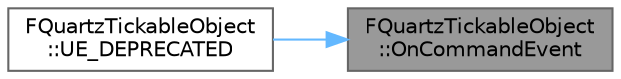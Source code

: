 digraph "FQuartzTickableObject::OnCommandEvent"
{
 // INTERACTIVE_SVG=YES
 // LATEX_PDF_SIZE
  bgcolor="transparent";
  edge [fontname=Helvetica,fontsize=10,labelfontname=Helvetica,labelfontsize=10];
  node [fontname=Helvetica,fontsize=10,shape=box,height=0.2,width=0.4];
  rankdir="RL";
  Node1 [id="Node000001",label="FQuartzTickableObject\l::OnCommandEvent",height=0.2,width=0.4,color="gray40", fillcolor="grey60", style="filled", fontcolor="black",tooltip=" "];
  Node1 -> Node2 [id="edge1_Node000001_Node000002",dir="back",color="steelblue1",style="solid",tooltip=" "];
  Node2 [id="Node000002",label="FQuartzTickableObject\l::UE_DEPRECATED",height=0.2,width=0.4,color="grey40", fillcolor="white", style="filled",URL="$db/d27/classFQuartzTickableObject.html#ac809c38ba4e7c3052ed101e407977244",tooltip=" "];
}
